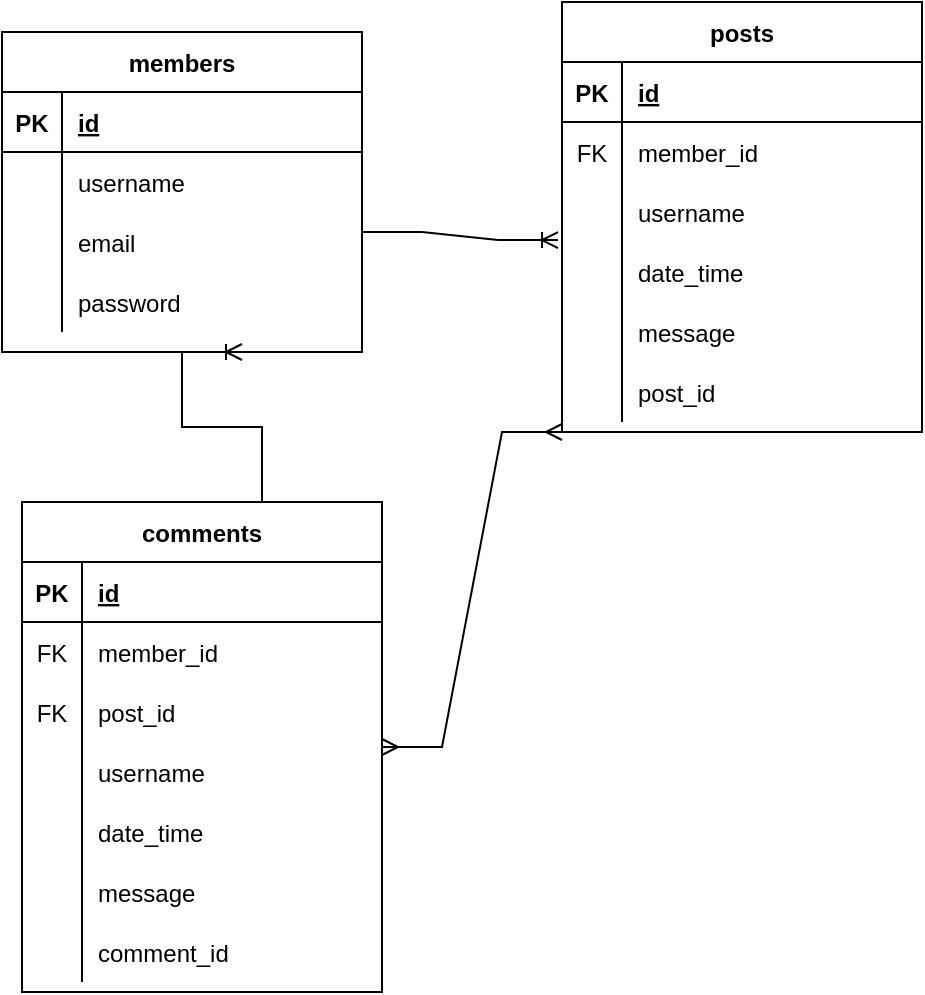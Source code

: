 <mxfile version="20.0.4"><diagram id="9jg8KP7vCidd73oxJl7z" name="Page-1"><mxGraphModel dx="1550" dy="844" grid="1" gridSize="10" guides="1" tooltips="1" connect="1" arrows="1" fold="1" page="1" pageScale="1" pageWidth="850" pageHeight="1100" math="0" shadow="0"><root><mxCell id="0"/><mxCell id="1" parent="0"/><mxCell id="Ag-dALJ9PkBczaNUmvR4-1" value="members" style="shape=table;startSize=30;container=1;collapsible=1;childLayout=tableLayout;fixedRows=1;rowLines=0;fontStyle=1;align=center;resizeLast=1;" vertex="1" parent="1"><mxGeometry x="20" y="40" width="180" height="160" as="geometry"/></mxCell><mxCell id="Ag-dALJ9PkBczaNUmvR4-2" value="" style="shape=tableRow;horizontal=0;startSize=0;swimlaneHead=0;swimlaneBody=0;fillColor=none;collapsible=0;dropTarget=0;points=[[0,0.5],[1,0.5]];portConstraint=eastwest;top=0;left=0;right=0;bottom=1;" vertex="1" parent="Ag-dALJ9PkBczaNUmvR4-1"><mxGeometry y="30" width="180" height="30" as="geometry"/></mxCell><mxCell id="Ag-dALJ9PkBczaNUmvR4-3" value="PK" style="shape=partialRectangle;connectable=0;fillColor=none;top=0;left=0;bottom=0;right=0;fontStyle=1;overflow=hidden;" vertex="1" parent="Ag-dALJ9PkBczaNUmvR4-2"><mxGeometry width="30" height="30" as="geometry"><mxRectangle width="30" height="30" as="alternateBounds"/></mxGeometry></mxCell><mxCell id="Ag-dALJ9PkBczaNUmvR4-4" value="id" style="shape=partialRectangle;connectable=0;fillColor=none;top=0;left=0;bottom=0;right=0;align=left;spacingLeft=6;fontStyle=5;overflow=hidden;" vertex="1" parent="Ag-dALJ9PkBczaNUmvR4-2"><mxGeometry x="30" width="150" height="30" as="geometry"><mxRectangle width="150" height="30" as="alternateBounds"/></mxGeometry></mxCell><mxCell id="Ag-dALJ9PkBczaNUmvR4-5" value="" style="shape=tableRow;horizontal=0;startSize=0;swimlaneHead=0;swimlaneBody=0;fillColor=none;collapsible=0;dropTarget=0;points=[[0,0.5],[1,0.5]];portConstraint=eastwest;top=0;left=0;right=0;bottom=0;" vertex="1" parent="Ag-dALJ9PkBczaNUmvR4-1"><mxGeometry y="60" width="180" height="30" as="geometry"/></mxCell><mxCell id="Ag-dALJ9PkBczaNUmvR4-6" value="" style="shape=partialRectangle;connectable=0;fillColor=none;top=0;left=0;bottom=0;right=0;editable=1;overflow=hidden;" vertex="1" parent="Ag-dALJ9PkBczaNUmvR4-5"><mxGeometry width="30" height="30" as="geometry"><mxRectangle width="30" height="30" as="alternateBounds"/></mxGeometry></mxCell><mxCell id="Ag-dALJ9PkBczaNUmvR4-7" value="username" style="shape=partialRectangle;connectable=0;fillColor=none;top=0;left=0;bottom=0;right=0;align=left;spacingLeft=6;overflow=hidden;" vertex="1" parent="Ag-dALJ9PkBczaNUmvR4-5"><mxGeometry x="30" width="150" height="30" as="geometry"><mxRectangle width="150" height="30" as="alternateBounds"/></mxGeometry></mxCell><mxCell id="Ag-dALJ9PkBczaNUmvR4-8" value="" style="shape=tableRow;horizontal=0;startSize=0;swimlaneHead=0;swimlaneBody=0;fillColor=none;collapsible=0;dropTarget=0;points=[[0,0.5],[1,0.5]];portConstraint=eastwest;top=0;left=0;right=0;bottom=0;" vertex="1" parent="Ag-dALJ9PkBczaNUmvR4-1"><mxGeometry y="90" width="180" height="30" as="geometry"/></mxCell><mxCell id="Ag-dALJ9PkBczaNUmvR4-9" value="" style="shape=partialRectangle;connectable=0;fillColor=none;top=0;left=0;bottom=0;right=0;editable=1;overflow=hidden;" vertex="1" parent="Ag-dALJ9PkBczaNUmvR4-8"><mxGeometry width="30" height="30" as="geometry"><mxRectangle width="30" height="30" as="alternateBounds"/></mxGeometry></mxCell><mxCell id="Ag-dALJ9PkBczaNUmvR4-10" value="email" style="shape=partialRectangle;connectable=0;fillColor=none;top=0;left=0;bottom=0;right=0;align=left;spacingLeft=6;overflow=hidden;" vertex="1" parent="Ag-dALJ9PkBczaNUmvR4-8"><mxGeometry x="30" width="150" height="30" as="geometry"><mxRectangle width="150" height="30" as="alternateBounds"/></mxGeometry></mxCell><mxCell id="Ag-dALJ9PkBczaNUmvR4-11" value="" style="shape=tableRow;horizontal=0;startSize=0;swimlaneHead=0;swimlaneBody=0;fillColor=none;collapsible=0;dropTarget=0;points=[[0,0.5],[1,0.5]];portConstraint=eastwest;top=0;left=0;right=0;bottom=0;" vertex="1" parent="Ag-dALJ9PkBczaNUmvR4-1"><mxGeometry y="120" width="180" height="30" as="geometry"/></mxCell><mxCell id="Ag-dALJ9PkBczaNUmvR4-12" value="" style="shape=partialRectangle;connectable=0;fillColor=none;top=0;left=0;bottom=0;right=0;editable=1;overflow=hidden;" vertex="1" parent="Ag-dALJ9PkBczaNUmvR4-11"><mxGeometry width="30" height="30" as="geometry"><mxRectangle width="30" height="30" as="alternateBounds"/></mxGeometry></mxCell><mxCell id="Ag-dALJ9PkBczaNUmvR4-13" value="password" style="shape=partialRectangle;connectable=0;fillColor=none;top=0;left=0;bottom=0;right=0;align=left;spacingLeft=6;overflow=hidden;" vertex="1" parent="Ag-dALJ9PkBczaNUmvR4-11"><mxGeometry x="30" width="150" height="30" as="geometry"><mxRectangle width="150" height="30" as="alternateBounds"/></mxGeometry></mxCell><mxCell id="Ag-dALJ9PkBczaNUmvR4-67" style="edgeStyle=orthogonalEdgeStyle;rounded=0;orthogonalLoop=1;jettySize=auto;html=1;exitX=0;exitY=1;exitDx=0;exitDy=0;" edge="1" parent="1" source="Ag-dALJ9PkBczaNUmvR4-14"><mxGeometry relative="1" as="geometry"><mxPoint x="300" y="240" as="targetPoint"/></mxGeometry></mxCell><mxCell id="Ag-dALJ9PkBczaNUmvR4-14" value="posts" style="shape=table;startSize=30;container=1;collapsible=1;childLayout=tableLayout;fixedRows=1;rowLines=0;fontStyle=1;align=center;resizeLast=1;" vertex="1" parent="1"><mxGeometry x="300" y="25" width="180" height="215" as="geometry"/></mxCell><mxCell id="Ag-dALJ9PkBczaNUmvR4-15" value="" style="shape=tableRow;horizontal=0;startSize=0;swimlaneHead=0;swimlaneBody=0;fillColor=none;collapsible=0;dropTarget=0;points=[[0,0.5],[1,0.5]];portConstraint=eastwest;top=0;left=0;right=0;bottom=1;" vertex="1" parent="Ag-dALJ9PkBczaNUmvR4-14"><mxGeometry y="30" width="180" height="30" as="geometry"/></mxCell><mxCell id="Ag-dALJ9PkBczaNUmvR4-16" value="PK" style="shape=partialRectangle;connectable=0;fillColor=none;top=0;left=0;bottom=0;right=0;fontStyle=1;overflow=hidden;" vertex="1" parent="Ag-dALJ9PkBczaNUmvR4-15"><mxGeometry width="30" height="30" as="geometry"><mxRectangle width="30" height="30" as="alternateBounds"/></mxGeometry></mxCell><mxCell id="Ag-dALJ9PkBczaNUmvR4-17" value="id" style="shape=partialRectangle;connectable=0;fillColor=none;top=0;left=0;bottom=0;right=0;align=left;spacingLeft=6;fontStyle=5;overflow=hidden;" vertex="1" parent="Ag-dALJ9PkBczaNUmvR4-15"><mxGeometry x="30" width="150" height="30" as="geometry"><mxRectangle width="150" height="30" as="alternateBounds"/></mxGeometry></mxCell><mxCell id="Ag-dALJ9PkBczaNUmvR4-55" value="" style="shape=tableRow;horizontal=0;startSize=0;swimlaneHead=0;swimlaneBody=0;fillColor=none;collapsible=0;dropTarget=0;points=[[0,0.5],[1,0.5]];portConstraint=eastwest;top=0;left=0;right=0;bottom=0;" vertex="1" parent="Ag-dALJ9PkBczaNUmvR4-14"><mxGeometry y="60" width="180" height="30" as="geometry"/></mxCell><mxCell id="Ag-dALJ9PkBczaNUmvR4-56" value="FK" style="shape=partialRectangle;connectable=0;fillColor=none;top=0;left=0;bottom=0;right=0;fontStyle=0;overflow=hidden;" vertex="1" parent="Ag-dALJ9PkBczaNUmvR4-55"><mxGeometry width="30" height="30" as="geometry"><mxRectangle width="30" height="30" as="alternateBounds"/></mxGeometry></mxCell><mxCell id="Ag-dALJ9PkBczaNUmvR4-57" value="member_id" style="shape=partialRectangle;connectable=0;fillColor=none;top=0;left=0;bottom=0;right=0;align=left;spacingLeft=6;fontStyle=0;overflow=hidden;" vertex="1" parent="Ag-dALJ9PkBczaNUmvR4-55"><mxGeometry x="30" width="150" height="30" as="geometry"><mxRectangle width="150" height="30" as="alternateBounds"/></mxGeometry></mxCell><mxCell id="Ag-dALJ9PkBczaNUmvR4-18" value="" style="shape=tableRow;horizontal=0;startSize=0;swimlaneHead=0;swimlaneBody=0;fillColor=none;collapsible=0;dropTarget=0;points=[[0,0.5],[1,0.5]];portConstraint=eastwest;top=0;left=0;right=0;bottom=0;" vertex="1" parent="Ag-dALJ9PkBczaNUmvR4-14"><mxGeometry y="90" width="180" height="30" as="geometry"/></mxCell><mxCell id="Ag-dALJ9PkBczaNUmvR4-19" value="" style="shape=partialRectangle;connectable=0;fillColor=none;top=0;left=0;bottom=0;right=0;editable=1;overflow=hidden;" vertex="1" parent="Ag-dALJ9PkBczaNUmvR4-18"><mxGeometry width="30" height="30" as="geometry"><mxRectangle width="30" height="30" as="alternateBounds"/></mxGeometry></mxCell><mxCell id="Ag-dALJ9PkBczaNUmvR4-20" value="username" style="shape=partialRectangle;connectable=0;fillColor=none;top=0;left=0;bottom=0;right=0;align=left;spacingLeft=6;overflow=hidden;" vertex="1" parent="Ag-dALJ9PkBczaNUmvR4-18"><mxGeometry x="30" width="150" height="30" as="geometry"><mxRectangle width="150" height="30" as="alternateBounds"/></mxGeometry></mxCell><mxCell id="Ag-dALJ9PkBczaNUmvR4-21" value="" style="shape=tableRow;horizontal=0;startSize=0;swimlaneHead=0;swimlaneBody=0;fillColor=none;collapsible=0;dropTarget=0;points=[[0,0.5],[1,0.5]];portConstraint=eastwest;top=0;left=0;right=0;bottom=0;" vertex="1" parent="Ag-dALJ9PkBczaNUmvR4-14"><mxGeometry y="120" width="180" height="30" as="geometry"/></mxCell><mxCell id="Ag-dALJ9PkBczaNUmvR4-22" value="" style="shape=partialRectangle;connectable=0;fillColor=none;top=0;left=0;bottom=0;right=0;editable=1;overflow=hidden;" vertex="1" parent="Ag-dALJ9PkBczaNUmvR4-21"><mxGeometry width="30" height="30" as="geometry"><mxRectangle width="30" height="30" as="alternateBounds"/></mxGeometry></mxCell><mxCell id="Ag-dALJ9PkBczaNUmvR4-23" value="date_time" style="shape=partialRectangle;connectable=0;fillColor=none;top=0;left=0;bottom=0;right=0;align=left;spacingLeft=6;overflow=hidden;" vertex="1" parent="Ag-dALJ9PkBczaNUmvR4-21"><mxGeometry x="30" width="150" height="30" as="geometry"><mxRectangle width="150" height="30" as="alternateBounds"/></mxGeometry></mxCell><mxCell id="Ag-dALJ9PkBczaNUmvR4-30" value="" style="shape=tableRow;horizontal=0;startSize=0;swimlaneHead=0;swimlaneBody=0;fillColor=none;collapsible=0;dropTarget=0;points=[[0,0.5],[1,0.5]];portConstraint=eastwest;top=0;left=0;right=0;bottom=0;" vertex="1" parent="Ag-dALJ9PkBczaNUmvR4-14"><mxGeometry y="150" width="180" height="30" as="geometry"/></mxCell><mxCell id="Ag-dALJ9PkBczaNUmvR4-31" value="" style="shape=partialRectangle;connectable=0;fillColor=none;top=0;left=0;bottom=0;right=0;editable=1;overflow=hidden;" vertex="1" parent="Ag-dALJ9PkBczaNUmvR4-30"><mxGeometry width="30" height="30" as="geometry"><mxRectangle width="30" height="30" as="alternateBounds"/></mxGeometry></mxCell><mxCell id="Ag-dALJ9PkBczaNUmvR4-32" value="message" style="shape=partialRectangle;connectable=0;fillColor=none;top=0;left=0;bottom=0;right=0;align=left;spacingLeft=6;overflow=hidden;" vertex="1" parent="Ag-dALJ9PkBczaNUmvR4-30"><mxGeometry x="30" width="150" height="30" as="geometry"><mxRectangle width="150" height="30" as="alternateBounds"/></mxGeometry></mxCell><mxCell id="Ag-dALJ9PkBczaNUmvR4-33" value="" style="shape=tableRow;horizontal=0;startSize=0;swimlaneHead=0;swimlaneBody=0;fillColor=none;collapsible=0;dropTarget=0;points=[[0,0.5],[1,0.5]];portConstraint=eastwest;top=0;left=0;right=0;bottom=0;" vertex="1" parent="Ag-dALJ9PkBczaNUmvR4-14"><mxGeometry y="180" width="180" height="30" as="geometry"/></mxCell><mxCell id="Ag-dALJ9PkBczaNUmvR4-34" value="" style="shape=partialRectangle;connectable=0;fillColor=none;top=0;left=0;bottom=0;right=0;editable=1;overflow=hidden;" vertex="1" parent="Ag-dALJ9PkBczaNUmvR4-33"><mxGeometry width="30" height="30" as="geometry"><mxRectangle width="30" height="30" as="alternateBounds"/></mxGeometry></mxCell><mxCell id="Ag-dALJ9PkBczaNUmvR4-35" value="post_id" style="shape=partialRectangle;connectable=0;fillColor=none;top=0;left=0;bottom=0;right=0;align=left;spacingLeft=6;overflow=hidden;" vertex="1" parent="Ag-dALJ9PkBczaNUmvR4-33"><mxGeometry x="30" width="150" height="30" as="geometry"><mxRectangle width="150" height="30" as="alternateBounds"/></mxGeometry></mxCell><mxCell id="Ag-dALJ9PkBczaNUmvR4-36" value="comments" style="shape=table;startSize=30;container=1;collapsible=1;childLayout=tableLayout;fixedRows=1;rowLines=0;fontStyle=1;align=center;resizeLast=1;" vertex="1" parent="1"><mxGeometry x="30" y="275" width="180" height="245" as="geometry"/></mxCell><mxCell id="Ag-dALJ9PkBczaNUmvR4-37" value="" style="shape=tableRow;horizontal=0;startSize=0;swimlaneHead=0;swimlaneBody=0;fillColor=none;collapsible=0;dropTarget=0;points=[[0,0.5],[1,0.5]];portConstraint=eastwest;top=0;left=0;right=0;bottom=1;" vertex="1" parent="Ag-dALJ9PkBczaNUmvR4-36"><mxGeometry y="30" width="180" height="30" as="geometry"/></mxCell><mxCell id="Ag-dALJ9PkBczaNUmvR4-38" value="PK" style="shape=partialRectangle;connectable=0;fillColor=none;top=0;left=0;bottom=0;right=0;fontStyle=1;overflow=hidden;" vertex="1" parent="Ag-dALJ9PkBczaNUmvR4-37"><mxGeometry width="30" height="30" as="geometry"><mxRectangle width="30" height="30" as="alternateBounds"/></mxGeometry></mxCell><mxCell id="Ag-dALJ9PkBczaNUmvR4-39" value="id" style="shape=partialRectangle;connectable=0;fillColor=none;top=0;left=0;bottom=0;right=0;align=left;spacingLeft=6;fontStyle=5;overflow=hidden;" vertex="1" parent="Ag-dALJ9PkBczaNUmvR4-37"><mxGeometry x="30" width="150" height="30" as="geometry"><mxRectangle width="150" height="30" as="alternateBounds"/></mxGeometry></mxCell><mxCell id="Ag-dALJ9PkBczaNUmvR4-58" value="" style="shape=tableRow;horizontal=0;startSize=0;swimlaneHead=0;swimlaneBody=0;fillColor=none;collapsible=0;dropTarget=0;points=[[0,0.5],[1,0.5]];portConstraint=eastwest;top=0;left=0;right=0;bottom=0;" vertex="1" parent="Ag-dALJ9PkBczaNUmvR4-36"><mxGeometry y="60" width="180" height="30" as="geometry"/></mxCell><mxCell id="Ag-dALJ9PkBczaNUmvR4-59" value="FK" style="shape=partialRectangle;connectable=0;fillColor=none;top=0;left=0;bottom=0;right=0;fontStyle=0;overflow=hidden;" vertex="1" parent="Ag-dALJ9PkBczaNUmvR4-58"><mxGeometry width="30" height="30" as="geometry"><mxRectangle width="30" height="30" as="alternateBounds"/></mxGeometry></mxCell><mxCell id="Ag-dALJ9PkBczaNUmvR4-60" value="member_id" style="shape=partialRectangle;connectable=0;fillColor=none;top=0;left=0;bottom=0;right=0;align=left;spacingLeft=6;fontStyle=0;overflow=hidden;" vertex="1" parent="Ag-dALJ9PkBczaNUmvR4-58"><mxGeometry x="30" width="150" height="30" as="geometry"><mxRectangle width="150" height="30" as="alternateBounds"/></mxGeometry></mxCell><mxCell id="Ag-dALJ9PkBczaNUmvR4-61" value="" style="shape=tableRow;horizontal=0;startSize=0;swimlaneHead=0;swimlaneBody=0;fillColor=none;collapsible=0;dropTarget=0;points=[[0,0.5],[1,0.5]];portConstraint=eastwest;top=0;left=0;right=0;bottom=0;" vertex="1" parent="Ag-dALJ9PkBczaNUmvR4-36"><mxGeometry y="90" width="180" height="30" as="geometry"/></mxCell><mxCell id="Ag-dALJ9PkBczaNUmvR4-62" value="FK" style="shape=partialRectangle;connectable=0;fillColor=none;top=0;left=0;bottom=0;right=0;fontStyle=0;overflow=hidden;" vertex="1" parent="Ag-dALJ9PkBczaNUmvR4-61"><mxGeometry width="30" height="30" as="geometry"><mxRectangle width="30" height="30" as="alternateBounds"/></mxGeometry></mxCell><mxCell id="Ag-dALJ9PkBczaNUmvR4-63" value="post_id" style="shape=partialRectangle;connectable=0;fillColor=none;top=0;left=0;bottom=0;right=0;align=left;spacingLeft=6;fontStyle=0;overflow=hidden;" vertex="1" parent="Ag-dALJ9PkBczaNUmvR4-61"><mxGeometry x="30" width="150" height="30" as="geometry"><mxRectangle width="150" height="30" as="alternateBounds"/></mxGeometry></mxCell><mxCell id="Ag-dALJ9PkBczaNUmvR4-40" value="" style="shape=tableRow;horizontal=0;startSize=0;swimlaneHead=0;swimlaneBody=0;fillColor=none;collapsible=0;dropTarget=0;points=[[0,0.5],[1,0.5]];portConstraint=eastwest;top=0;left=0;right=0;bottom=0;" vertex="1" parent="Ag-dALJ9PkBczaNUmvR4-36"><mxGeometry y="120" width="180" height="30" as="geometry"/></mxCell><mxCell id="Ag-dALJ9PkBczaNUmvR4-41" value="" style="shape=partialRectangle;connectable=0;fillColor=none;top=0;left=0;bottom=0;right=0;editable=1;overflow=hidden;" vertex="1" parent="Ag-dALJ9PkBczaNUmvR4-40"><mxGeometry width="30" height="30" as="geometry"><mxRectangle width="30" height="30" as="alternateBounds"/></mxGeometry></mxCell><mxCell id="Ag-dALJ9PkBczaNUmvR4-42" value="username" style="shape=partialRectangle;connectable=0;fillColor=none;top=0;left=0;bottom=0;right=0;align=left;spacingLeft=6;overflow=hidden;" vertex="1" parent="Ag-dALJ9PkBczaNUmvR4-40"><mxGeometry x="30" width="150" height="30" as="geometry"><mxRectangle width="150" height="30" as="alternateBounds"/></mxGeometry></mxCell><mxCell id="Ag-dALJ9PkBczaNUmvR4-43" value="" style="shape=tableRow;horizontal=0;startSize=0;swimlaneHead=0;swimlaneBody=0;fillColor=none;collapsible=0;dropTarget=0;points=[[0,0.5],[1,0.5]];portConstraint=eastwest;top=0;left=0;right=0;bottom=0;" vertex="1" parent="Ag-dALJ9PkBczaNUmvR4-36"><mxGeometry y="150" width="180" height="30" as="geometry"/></mxCell><mxCell id="Ag-dALJ9PkBczaNUmvR4-44" value="" style="shape=partialRectangle;connectable=0;fillColor=none;top=0;left=0;bottom=0;right=0;editable=1;overflow=hidden;" vertex="1" parent="Ag-dALJ9PkBczaNUmvR4-43"><mxGeometry width="30" height="30" as="geometry"><mxRectangle width="30" height="30" as="alternateBounds"/></mxGeometry></mxCell><mxCell id="Ag-dALJ9PkBczaNUmvR4-45" value="date_time" style="shape=partialRectangle;connectable=0;fillColor=none;top=0;left=0;bottom=0;right=0;align=left;spacingLeft=6;overflow=hidden;" vertex="1" parent="Ag-dALJ9PkBczaNUmvR4-43"><mxGeometry x="30" width="150" height="30" as="geometry"><mxRectangle width="150" height="30" as="alternateBounds"/></mxGeometry></mxCell><mxCell id="Ag-dALJ9PkBczaNUmvR4-49" value="" style="shape=tableRow;horizontal=0;startSize=0;swimlaneHead=0;swimlaneBody=0;fillColor=none;collapsible=0;dropTarget=0;points=[[0,0.5],[1,0.5]];portConstraint=eastwest;top=0;left=0;right=0;bottom=0;" vertex="1" parent="Ag-dALJ9PkBczaNUmvR4-36"><mxGeometry y="180" width="180" height="30" as="geometry"/></mxCell><mxCell id="Ag-dALJ9PkBczaNUmvR4-50" value="" style="shape=partialRectangle;connectable=0;fillColor=none;top=0;left=0;bottom=0;right=0;editable=1;overflow=hidden;" vertex="1" parent="Ag-dALJ9PkBczaNUmvR4-49"><mxGeometry width="30" height="30" as="geometry"><mxRectangle width="30" height="30" as="alternateBounds"/></mxGeometry></mxCell><mxCell id="Ag-dALJ9PkBczaNUmvR4-51" value="message" style="shape=partialRectangle;connectable=0;fillColor=none;top=0;left=0;bottom=0;right=0;align=left;spacingLeft=6;overflow=hidden;" vertex="1" parent="Ag-dALJ9PkBczaNUmvR4-49"><mxGeometry x="30" width="150" height="30" as="geometry"><mxRectangle width="150" height="30" as="alternateBounds"/></mxGeometry></mxCell><mxCell id="Ag-dALJ9PkBczaNUmvR4-52" value="" style="shape=tableRow;horizontal=0;startSize=0;swimlaneHead=0;swimlaneBody=0;fillColor=none;collapsible=0;dropTarget=0;points=[[0,0.5],[1,0.5]];portConstraint=eastwest;top=0;left=0;right=0;bottom=0;" vertex="1" parent="Ag-dALJ9PkBczaNUmvR4-36"><mxGeometry y="210" width="180" height="30" as="geometry"/></mxCell><mxCell id="Ag-dALJ9PkBczaNUmvR4-53" value="" style="shape=partialRectangle;connectable=0;fillColor=none;top=0;left=0;bottom=0;right=0;editable=1;overflow=hidden;" vertex="1" parent="Ag-dALJ9PkBczaNUmvR4-52"><mxGeometry width="30" height="30" as="geometry"><mxRectangle width="30" height="30" as="alternateBounds"/></mxGeometry></mxCell><mxCell id="Ag-dALJ9PkBczaNUmvR4-54" value="comment_id" style="shape=partialRectangle;connectable=0;fillColor=none;top=0;left=0;bottom=0;right=0;align=left;spacingLeft=6;overflow=hidden;" vertex="1" parent="Ag-dALJ9PkBczaNUmvR4-52"><mxGeometry x="30" width="150" height="30" as="geometry"><mxRectangle width="150" height="30" as="alternateBounds"/></mxGeometry></mxCell><mxCell id="Ag-dALJ9PkBczaNUmvR4-64" value="" style="edgeStyle=entityRelationEdgeStyle;fontSize=12;html=1;endArrow=ERoneToMany;rounded=0;entryX=-0.011;entryY=0.967;entryDx=0;entryDy=0;entryPerimeter=0;" edge="1" parent="1" target="Ag-dALJ9PkBczaNUmvR4-18"><mxGeometry width="100" height="100" relative="1" as="geometry"><mxPoint x="200" y="140" as="sourcePoint"/><mxPoint x="470" y="390" as="targetPoint"/></mxGeometry></mxCell><mxCell id="Ag-dALJ9PkBczaNUmvR4-65" value="" style="edgeStyle=entityRelationEdgeStyle;fontSize=12;html=1;endArrow=ERoneToMany;rounded=0;exitX=0.5;exitY=0;exitDx=0;exitDy=0;" edge="1" parent="1" source="Ag-dALJ9PkBczaNUmvR4-36"><mxGeometry width="100" height="100" relative="1" as="geometry"><mxPoint x="20" y="290" as="sourcePoint"/><mxPoint x="140" y="200" as="targetPoint"/></mxGeometry></mxCell><mxCell id="Ag-dALJ9PkBczaNUmvR4-66" value="" style="edgeStyle=entityRelationEdgeStyle;fontSize=12;html=1;endArrow=ERmany;startArrow=ERmany;rounded=0;exitX=1;exitY=0.5;exitDx=0;exitDy=0;" edge="1" parent="1" source="Ag-dALJ9PkBczaNUmvR4-36"><mxGeometry width="100" height="100" relative="1" as="geometry"><mxPoint x="370" y="490" as="sourcePoint"/><mxPoint x="300" y="240" as="targetPoint"/></mxGeometry></mxCell></root></mxGraphModel></diagram></mxfile>